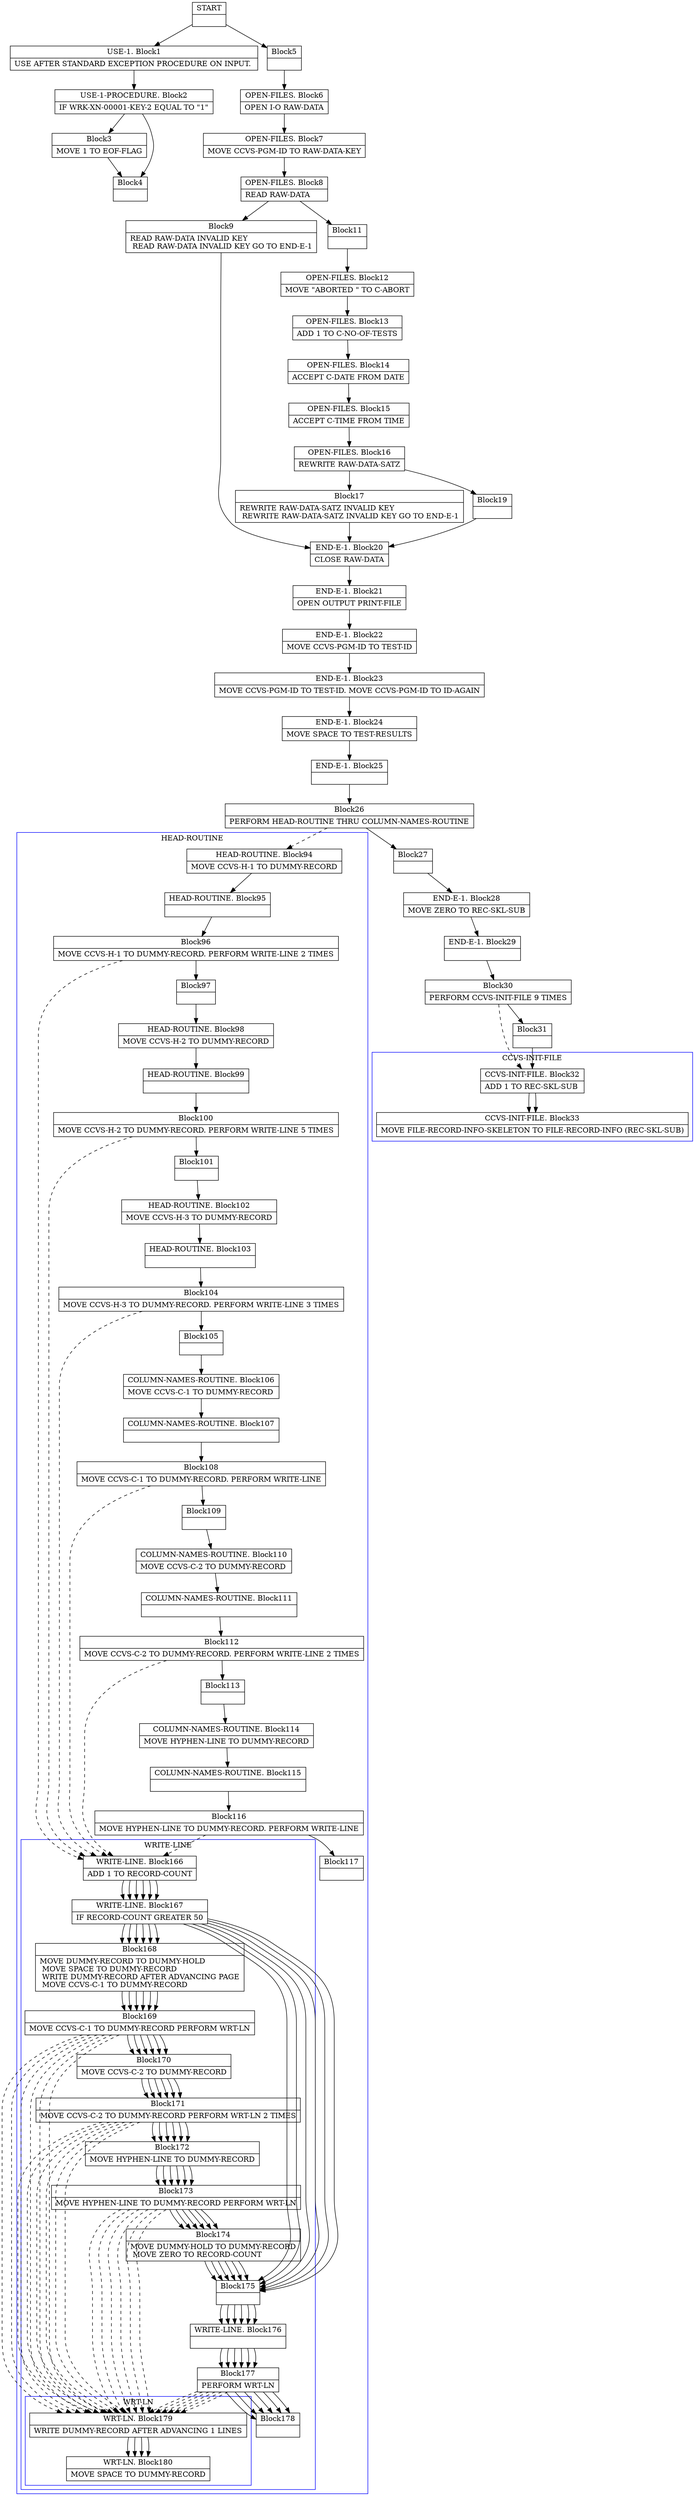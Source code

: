 digraph Cfg {
compound=true;
node [
shape = "record"
]

edge [
arrowtail = "empty"
]
Block0 [
label = "{START|}"
]
Block1 [
label = "{USE-1. Block1|    USE AFTER STANDARD EXCEPTION PROCEDURE ON INPUT. \l}"
]
Block2 [
label = "{USE-1-PROCEDURE. Block2|    IF WRK-XN-00001-KEY-2 EQUAL TO \"1\"\l}"
]
Block3 [
label = "{Block3|         MOVE 1 TO EOF-FLAG\l}"
]
Block4 [
label = "{Block4|}"
]
Block5 [
label = "{Block5|}"
]
Block6 [
label = "{OPEN-FILES. Block6|    OPEN I-O RAW-DATA\l}"
]
Block7 [
label = "{OPEN-FILES. Block7|    MOVE CCVS-PGM-ID TO RAW-DATA-KEY\l}"
]
Block8 [
label = "{OPEN-FILES. Block8|    READ RAW-DATA\l}"
]
Block9 [
label = "{Block9|    READ RAW-DATA INVALID KEY\l    READ RAW-DATA INVALID KEY GO TO END-E-1\l}"
]
Block20 [
label = "{END-E-1. Block20|    CLOSE RAW-DATA\l}"
]
Block21 [
label = "{END-E-1. Block21|    OPEN     OUTPUT PRINT-FILE\l}"
]
Block22 [
label = "{END-E-1. Block22|    MOVE CCVS-PGM-ID TO TEST-ID\l}"
]
Block23 [
label = "{END-E-1. Block23|    MOVE CCVS-PGM-ID TO TEST-ID. MOVE CCVS-PGM-ID TO ID-AGAIN\l}"
]
Block24 [
label = "{END-E-1. Block24|    MOVE    SPACE TO TEST-RESULTS\l}"
]
Block25 [
label = "{END-E-1. Block25|}"
]
Block26 [
label = "{Block26|    PERFORM  HEAD-ROUTINE THRU COLUMN-NAMES-ROUTINE\l}"
]
subgraph cluster_1{
color = blue;
label = "HEAD-ROUTINE";
Block94 [
label = "{HEAD-ROUTINE. Block94|    MOVE CCVS-H-1 TO DUMMY-RECORD\l}"
]
Block95 [
label = "{HEAD-ROUTINE. Block95|}"
]
Block96 [
label = "{Block96|    MOVE CCVS-H-1 TO DUMMY-RECORD. PERFORM WRITE-LINE 2 TIMES\l}"
]
subgraph cluster_8{
color = blue;
label = "WRITE-LINE";
Block166 [
label = "{WRITE-LINE. Block166|    ADD 1 TO RECORD-COUNT\l}"
]
Block167 [
label = "{WRITE-LINE. Block167|    IF RECORD-COUNT GREATER 50\l}"
]
Block168 [
label = "{Block168|        MOVE DUMMY-RECORD TO DUMMY-HOLD\l        MOVE SPACE TO DUMMY-RECORD\l        WRITE DUMMY-RECORD AFTER ADVANCING PAGE\l        MOVE CCVS-C-1 TO DUMMY-RECORD\l}"
]
Block169 [
label = "{Block169|        MOVE CCVS-C-1 TO DUMMY-RECORD PERFORM WRT-LN\l}"
]
subgraph cluster_21{
color = blue;
label = "WRT-LN";
Block179 [
label = "{WRT-LN. Block179|    WRITE    DUMMY-RECORD AFTER ADVANCING 1 LINES\l}"
]
Block180 [
label = "{WRT-LN. Block180|    MOVE SPACE TO DUMMY-RECORD\l}"
]
Block179 -> Block180

}
Block169 -> Block179 [style=dashed]

Block170 [
label = "{Block170|        MOVE CCVS-C-2 TO DUMMY-RECORD\l}"
]
Block171 [
label = "{Block171|        MOVE CCVS-C-2 TO DUMMY-RECORD PERFORM WRT-LN 2 TIMES\l}"
]
subgraph cluster_22{
color = blue;
label = "WRT-LN";
Block179 [
label = "{WRT-LN. Block179|    WRITE    DUMMY-RECORD AFTER ADVANCING 1 LINES\l}"
]
Block180 [
label = "{WRT-LN. Block180|    MOVE SPACE TO DUMMY-RECORD\l}"
]
Block179 -> Block180

}
Block171 -> Block179 [style=dashed]

Block172 [
label = "{Block172|        MOVE HYPHEN-LINE TO DUMMY-RECORD\l}"
]
Block173 [
label = "{Block173|        MOVE HYPHEN-LINE TO DUMMY-RECORD PERFORM WRT-LN\l}"
]
subgraph cluster_23{
color = blue;
label = "WRT-LN";
Block179 [
label = "{WRT-LN. Block179|    WRITE    DUMMY-RECORD AFTER ADVANCING 1 LINES\l}"
]
Block180 [
label = "{WRT-LN. Block180|    MOVE SPACE TO DUMMY-RECORD\l}"
]
Block179 -> Block180

}
Block173 -> Block179 [style=dashed]

Block174 [
label = "{Block174|        MOVE DUMMY-HOLD TO DUMMY-RECORD\l        MOVE ZERO TO RECORD-COUNT\l}"
]
Block175 [
label = "{Block175|}"
]
Block176 [
label = "{WRITE-LINE. Block176|}"
]
Block177 [
label = "{Block177|    PERFORM WRT-LN\l}"
]
subgraph cluster_24{
color = blue;
label = "WRT-LN";
Block179 [
label = "{WRT-LN. Block179|    WRITE    DUMMY-RECORD AFTER ADVANCING 1 LINES\l}"
]
Block180 [
label = "{WRT-LN. Block180|    MOVE SPACE TO DUMMY-RECORD\l}"
]
Block179 -> Block180

}
Block177 -> Block179 [style=dashed]

Block178 [
label = "{Block178|}"
]
Block166 -> Block167
Block167 -> Block168
Block167 -> Block175
Block168 -> Block169
Block169 -> Block170
Block170 -> Block171
Block171 -> Block172
Block172 -> Block173
Block173 -> Block174
Block174 -> Block175
Block175 -> Block176
Block176 -> Block177
Block177 -> Block178

}
Block96 -> Block166 [style=dashed]

Block97 [
label = "{Block97|}"
]
Block98 [
label = "{HEAD-ROUTINE. Block98|    MOVE CCVS-H-2 TO DUMMY-RECORD\l}"
]
Block99 [
label = "{HEAD-ROUTINE. Block99|}"
]
Block100 [
label = "{Block100|    MOVE CCVS-H-2 TO DUMMY-RECORD. PERFORM WRITE-LINE 5 TIMES\l}"
]
subgraph cluster_9{
color = blue;
label = "WRITE-LINE";
Block166 [
label = "{WRITE-LINE. Block166|    ADD 1 TO RECORD-COUNT\l}"
]
Block167 [
label = "{WRITE-LINE. Block167|    IF RECORD-COUNT GREATER 50\l}"
]
Block168 [
label = "{Block168|        MOVE DUMMY-RECORD TO DUMMY-HOLD\l        MOVE SPACE TO DUMMY-RECORD\l        WRITE DUMMY-RECORD AFTER ADVANCING PAGE\l        MOVE CCVS-C-1 TO DUMMY-RECORD\l}"
]
Block169 [
label = "{Block169|        MOVE CCVS-C-1 TO DUMMY-RECORD PERFORM WRT-LN\l}"
]
Block169 -> Block179 [style=dashed]

Block170 [
label = "{Block170|        MOVE CCVS-C-2 TO DUMMY-RECORD\l}"
]
Block171 [
label = "{Block171|        MOVE CCVS-C-2 TO DUMMY-RECORD PERFORM WRT-LN 2 TIMES\l}"
]
Block171 -> Block179 [style=dashed]

Block172 [
label = "{Block172|        MOVE HYPHEN-LINE TO DUMMY-RECORD\l}"
]
Block173 [
label = "{Block173|        MOVE HYPHEN-LINE TO DUMMY-RECORD PERFORM WRT-LN\l}"
]
Block173 -> Block179 [style=dashed]

Block174 [
label = "{Block174|        MOVE DUMMY-HOLD TO DUMMY-RECORD\l        MOVE ZERO TO RECORD-COUNT\l}"
]
Block175 [
label = "{Block175|}"
]
Block176 [
label = "{WRITE-LINE. Block176|}"
]
Block177 [
label = "{Block177|    PERFORM WRT-LN\l}"
]
Block177 -> Block179 [style=dashed]

Block178 [
label = "{Block178|}"
]
Block166 -> Block167
Block167 -> Block168
Block167 -> Block175
Block168 -> Block169
Block169 -> Block170
Block170 -> Block171
Block171 -> Block172
Block172 -> Block173
Block173 -> Block174
Block174 -> Block175
Block175 -> Block176
Block176 -> Block177
Block177 -> Block178

}
Block100 -> Block166 [style=dashed]

Block101 [
label = "{Block101|}"
]
Block102 [
label = "{HEAD-ROUTINE. Block102|    MOVE CCVS-H-3 TO DUMMY-RECORD\l}"
]
Block103 [
label = "{HEAD-ROUTINE. Block103|}"
]
Block104 [
label = "{Block104|    MOVE CCVS-H-3 TO DUMMY-RECORD. PERFORM WRITE-LINE 3 TIMES\l}"
]
subgraph cluster_10{
color = blue;
label = "WRITE-LINE";
Block166 [
label = "{WRITE-LINE. Block166|    ADD 1 TO RECORD-COUNT\l}"
]
Block167 [
label = "{WRITE-LINE. Block167|    IF RECORD-COUNT GREATER 50\l}"
]
Block168 [
label = "{Block168|        MOVE DUMMY-RECORD TO DUMMY-HOLD\l        MOVE SPACE TO DUMMY-RECORD\l        WRITE DUMMY-RECORD AFTER ADVANCING PAGE\l        MOVE CCVS-C-1 TO DUMMY-RECORD\l}"
]
Block169 [
label = "{Block169|        MOVE CCVS-C-1 TO DUMMY-RECORD PERFORM WRT-LN\l}"
]
Block169 -> Block179 [style=dashed]

Block170 [
label = "{Block170|        MOVE CCVS-C-2 TO DUMMY-RECORD\l}"
]
Block171 [
label = "{Block171|        MOVE CCVS-C-2 TO DUMMY-RECORD PERFORM WRT-LN 2 TIMES\l}"
]
Block171 -> Block179 [style=dashed]

Block172 [
label = "{Block172|        MOVE HYPHEN-LINE TO DUMMY-RECORD\l}"
]
Block173 [
label = "{Block173|        MOVE HYPHEN-LINE TO DUMMY-RECORD PERFORM WRT-LN\l}"
]
Block173 -> Block179 [style=dashed]

Block174 [
label = "{Block174|        MOVE DUMMY-HOLD TO DUMMY-RECORD\l        MOVE ZERO TO RECORD-COUNT\l}"
]
Block175 [
label = "{Block175|}"
]
Block176 [
label = "{WRITE-LINE. Block176|}"
]
Block177 [
label = "{Block177|    PERFORM WRT-LN\l}"
]
Block177 -> Block179 [style=dashed]

Block178 [
label = "{Block178|}"
]
Block166 -> Block167
Block167 -> Block168
Block167 -> Block175
Block168 -> Block169
Block169 -> Block170
Block170 -> Block171
Block171 -> Block172
Block172 -> Block173
Block173 -> Block174
Block174 -> Block175
Block175 -> Block176
Block176 -> Block177
Block177 -> Block178

}
Block104 -> Block166 [style=dashed]

Block105 [
label = "{Block105|}"
]
Block106 [
label = "{COLUMN-NAMES-ROUTINE. Block106|    MOVE CCVS-C-1 TO DUMMY-RECORD\l}"
]
Block107 [
label = "{COLUMN-NAMES-ROUTINE. Block107|}"
]
Block108 [
label = "{Block108|    MOVE CCVS-C-1 TO DUMMY-RECORD. PERFORM WRITE-LINE\l}"
]
subgraph cluster_11{
color = blue;
label = "WRITE-LINE";
Block166 [
label = "{WRITE-LINE. Block166|    ADD 1 TO RECORD-COUNT\l}"
]
Block167 [
label = "{WRITE-LINE. Block167|    IF RECORD-COUNT GREATER 50\l}"
]
Block168 [
label = "{Block168|        MOVE DUMMY-RECORD TO DUMMY-HOLD\l        MOVE SPACE TO DUMMY-RECORD\l        WRITE DUMMY-RECORD AFTER ADVANCING PAGE\l        MOVE CCVS-C-1 TO DUMMY-RECORD\l}"
]
Block169 [
label = "{Block169|        MOVE CCVS-C-1 TO DUMMY-RECORD PERFORM WRT-LN\l}"
]
Block169 -> Block179 [style=dashed]

Block170 [
label = "{Block170|        MOVE CCVS-C-2 TO DUMMY-RECORD\l}"
]
Block171 [
label = "{Block171|        MOVE CCVS-C-2 TO DUMMY-RECORD PERFORM WRT-LN 2 TIMES\l}"
]
Block171 -> Block179 [style=dashed]

Block172 [
label = "{Block172|        MOVE HYPHEN-LINE TO DUMMY-RECORD\l}"
]
Block173 [
label = "{Block173|        MOVE HYPHEN-LINE TO DUMMY-RECORD PERFORM WRT-LN\l}"
]
Block173 -> Block179 [style=dashed]

Block174 [
label = "{Block174|        MOVE DUMMY-HOLD TO DUMMY-RECORD\l        MOVE ZERO TO RECORD-COUNT\l}"
]
Block175 [
label = "{Block175|}"
]
Block176 [
label = "{WRITE-LINE. Block176|}"
]
Block177 [
label = "{Block177|    PERFORM WRT-LN\l}"
]
Block177 -> Block179 [style=dashed]

Block178 [
label = "{Block178|}"
]
Block166 -> Block167
Block167 -> Block168
Block167 -> Block175
Block168 -> Block169
Block169 -> Block170
Block170 -> Block171
Block171 -> Block172
Block172 -> Block173
Block173 -> Block174
Block174 -> Block175
Block175 -> Block176
Block176 -> Block177
Block177 -> Block178

}
Block108 -> Block166 [style=dashed]

Block109 [
label = "{Block109|}"
]
Block110 [
label = "{COLUMN-NAMES-ROUTINE. Block110|    MOVE CCVS-C-2 TO DUMMY-RECORD\l}"
]
Block111 [
label = "{COLUMN-NAMES-ROUTINE. Block111|}"
]
Block112 [
label = "{Block112|    MOVE CCVS-C-2 TO DUMMY-RECORD. PERFORM WRITE-LINE 2 TIMES\l}"
]
subgraph cluster_12{
color = blue;
label = "WRITE-LINE";
Block166 [
label = "{WRITE-LINE. Block166|    ADD 1 TO RECORD-COUNT\l}"
]
Block167 [
label = "{WRITE-LINE. Block167|    IF RECORD-COUNT GREATER 50\l}"
]
Block168 [
label = "{Block168|        MOVE DUMMY-RECORD TO DUMMY-HOLD\l        MOVE SPACE TO DUMMY-RECORD\l        WRITE DUMMY-RECORD AFTER ADVANCING PAGE\l        MOVE CCVS-C-1 TO DUMMY-RECORD\l}"
]
Block169 [
label = "{Block169|        MOVE CCVS-C-1 TO DUMMY-RECORD PERFORM WRT-LN\l}"
]
Block169 -> Block179 [style=dashed]

Block170 [
label = "{Block170|        MOVE CCVS-C-2 TO DUMMY-RECORD\l}"
]
Block171 [
label = "{Block171|        MOVE CCVS-C-2 TO DUMMY-RECORD PERFORM WRT-LN 2 TIMES\l}"
]
Block171 -> Block179 [style=dashed]

Block172 [
label = "{Block172|        MOVE HYPHEN-LINE TO DUMMY-RECORD\l}"
]
Block173 [
label = "{Block173|        MOVE HYPHEN-LINE TO DUMMY-RECORD PERFORM WRT-LN\l}"
]
Block173 -> Block179 [style=dashed]

Block174 [
label = "{Block174|        MOVE DUMMY-HOLD TO DUMMY-RECORD\l        MOVE ZERO TO RECORD-COUNT\l}"
]
Block175 [
label = "{Block175|}"
]
Block176 [
label = "{WRITE-LINE. Block176|}"
]
Block177 [
label = "{Block177|    PERFORM WRT-LN\l}"
]
Block177 -> Block179 [style=dashed]

Block178 [
label = "{Block178|}"
]
Block166 -> Block167
Block167 -> Block168
Block167 -> Block175
Block168 -> Block169
Block169 -> Block170
Block170 -> Block171
Block171 -> Block172
Block172 -> Block173
Block173 -> Block174
Block174 -> Block175
Block175 -> Block176
Block176 -> Block177
Block177 -> Block178

}
Block112 -> Block166 [style=dashed]

Block113 [
label = "{Block113|}"
]
Block114 [
label = "{COLUMN-NAMES-ROUTINE. Block114|    MOVE HYPHEN-LINE TO DUMMY-RECORD\l}"
]
Block115 [
label = "{COLUMN-NAMES-ROUTINE. Block115|}"
]
Block116 [
label = "{Block116|    MOVE HYPHEN-LINE TO DUMMY-RECORD. PERFORM WRITE-LINE\l}"
]
subgraph cluster_13{
color = blue;
label = "WRITE-LINE";
Block166 [
label = "{WRITE-LINE. Block166|    ADD 1 TO RECORD-COUNT\l}"
]
Block167 [
label = "{WRITE-LINE. Block167|    IF RECORD-COUNT GREATER 50\l}"
]
Block168 [
label = "{Block168|        MOVE DUMMY-RECORD TO DUMMY-HOLD\l        MOVE SPACE TO DUMMY-RECORD\l        WRITE DUMMY-RECORD AFTER ADVANCING PAGE\l        MOVE CCVS-C-1 TO DUMMY-RECORD\l}"
]
Block169 [
label = "{Block169|        MOVE CCVS-C-1 TO DUMMY-RECORD PERFORM WRT-LN\l}"
]
Block169 -> Block179 [style=dashed]

Block170 [
label = "{Block170|        MOVE CCVS-C-2 TO DUMMY-RECORD\l}"
]
Block171 [
label = "{Block171|        MOVE CCVS-C-2 TO DUMMY-RECORD PERFORM WRT-LN 2 TIMES\l}"
]
Block171 -> Block179 [style=dashed]

Block172 [
label = "{Block172|        MOVE HYPHEN-LINE TO DUMMY-RECORD\l}"
]
Block173 [
label = "{Block173|        MOVE HYPHEN-LINE TO DUMMY-RECORD PERFORM WRT-LN\l}"
]
Block173 -> Block179 [style=dashed]

Block174 [
label = "{Block174|        MOVE DUMMY-HOLD TO DUMMY-RECORD\l        MOVE ZERO TO RECORD-COUNT\l}"
]
Block175 [
label = "{Block175|}"
]
Block176 [
label = "{WRITE-LINE. Block176|}"
]
Block177 [
label = "{Block177|    PERFORM WRT-LN\l}"
]
Block177 -> Block179 [style=dashed]

Block178 [
label = "{Block178|}"
]
Block166 -> Block167
Block167 -> Block168
Block167 -> Block175
Block168 -> Block169
Block169 -> Block170
Block170 -> Block171
Block171 -> Block172
Block172 -> Block173
Block173 -> Block174
Block174 -> Block175
Block175 -> Block176
Block176 -> Block177
Block177 -> Block178

}
Block116 -> Block166 [style=dashed]

Block117 [
label = "{Block117|}"
]
Block94 -> Block95
Block95 -> Block96
Block96 -> Block97
Block97 -> Block98
Block98 -> Block99
Block99 -> Block100
Block100 -> Block101
Block101 -> Block102
Block102 -> Block103
Block103 -> Block104
Block104 -> Block105
Block105 -> Block106
Block106 -> Block107
Block107 -> Block108
Block108 -> Block109
Block109 -> Block110
Block110 -> Block111
Block111 -> Block112
Block112 -> Block113
Block113 -> Block114
Block114 -> Block115
Block115 -> Block116
Block116 -> Block117

}
Block26 -> Block94 [style=dashed]

Block27 [
label = "{Block27|}"
]
Block28 [
label = "{END-E-1. Block28|    MOVE ZERO TO REC-SKL-SUB\l}"
]
Block29 [
label = "{END-E-1. Block29|}"
]
Block30 [
label = "{Block30|    PERFORM CCVS-INIT-FILE 9 TIMES\l}"
]
subgraph cluster_2{
color = blue;
label = "CCVS-INIT-FILE";
Block32 [
label = "{CCVS-INIT-FILE. Block32|    ADD 1 TO REC-SKL-SUB\l}"
]
Block33 [
label = "{CCVS-INIT-FILE. Block33|    MOVE FILE-RECORD-INFO-SKELETON TO                   FILE-RECORD-INFO (REC-SKL-SUB)\l}"
]
Block32 -> Block33

}
Block30 -> Block32 [style=dashed]

Block31 [
label = "{Block31|}"
]
Block32 [
label = "{CCVS-INIT-FILE. Block32|    ADD 1 TO REC-SKL-SUB\l}"
]
Block33 [
label = "{CCVS-INIT-FILE. Block33|    MOVE FILE-RECORD-INFO-SKELETON TO                   FILE-RECORD-INFO (REC-SKL-SUB)\l}"
]
Block11 [
label = "{Block11|}"
]
Block12 [
label = "{OPEN-FILES. Block12|    MOVE \"ABORTED \" TO C-ABORT\l}"
]
Block13 [
label = "{OPEN-FILES. Block13|    ADD 1 TO C-NO-OF-TESTS\l}"
]
Block14 [
label = "{OPEN-FILES. Block14|    ACCEPT C-DATE  FROM DATE\l}"
]
Block15 [
label = "{OPEN-FILES. Block15|    ACCEPT C-TIME  FROM TIME\l}"
]
Block16 [
label = "{OPEN-FILES. Block16|    REWRITE RAW-DATA-SATZ\l}"
]
Block17 [
label = "{Block17|    REWRITE RAW-DATA-SATZ INVALID KEY\l    REWRITE RAW-DATA-SATZ INVALID KEY GO TO END-E-1\l}"
]
Block19 [
label = "{Block19|}"
]
Block0 -> Block1
Block0 -> Block5
Block1 -> Block2
Block2 -> Block3
Block2 -> Block4
Block3 -> Block4
Block5 -> Block6
Block6 -> Block7
Block7 -> Block8
Block8 -> Block9
Block8 -> Block11
Block9 -> Block20
Block20 -> Block21
Block21 -> Block22
Block22 -> Block23
Block23 -> Block24
Block24 -> Block25
Block25 -> Block26
Block26 -> Block27
Block27 -> Block28
Block28 -> Block29
Block29 -> Block30
Block30 -> Block31
Block31 -> Block32
Block32 -> Block33
Block11 -> Block12
Block12 -> Block13
Block13 -> Block14
Block14 -> Block15
Block15 -> Block16
Block16 -> Block17
Block16 -> Block19
Block17 -> Block20
Block19 -> Block20

}
